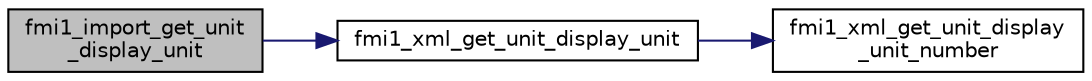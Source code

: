 digraph "fmi1_import_get_unit_display_unit"
{
  edge [fontname="Helvetica",fontsize="10",labelfontname="Helvetica",labelfontsize="10"];
  node [fontname="Helvetica",fontsize="10",shape=record];
  rankdir="LR";
  Node35 [label="fmi1_import_get_unit\l_display_unit",height=0.2,width=0.4,color="black", fillcolor="grey75", style="filled", fontcolor="black"];
  Node35 -> Node36 [color="midnightblue",fontsize="10",style="solid",fontname="Helvetica"];
  Node36 [label="fmi1_xml_get_unit_display_unit",height=0.2,width=0.4,color="black", fillcolor="white", style="filled",URL="$db/dd6/group__fmi1__xml__units.html#ga50b8c9bc111ea728c7120d222d8feae6"];
  Node36 -> Node37 [color="midnightblue",fontsize="10",style="solid",fontname="Helvetica"];
  Node37 [label="fmi1_xml_get_unit_display\l_unit_number",height=0.2,width=0.4,color="black", fillcolor="white", style="filled",URL="$db/dd6/group__fmi1__xml__units.html#gad7ac618f9be7f7849dad2ed5d599a3b8"];
}
